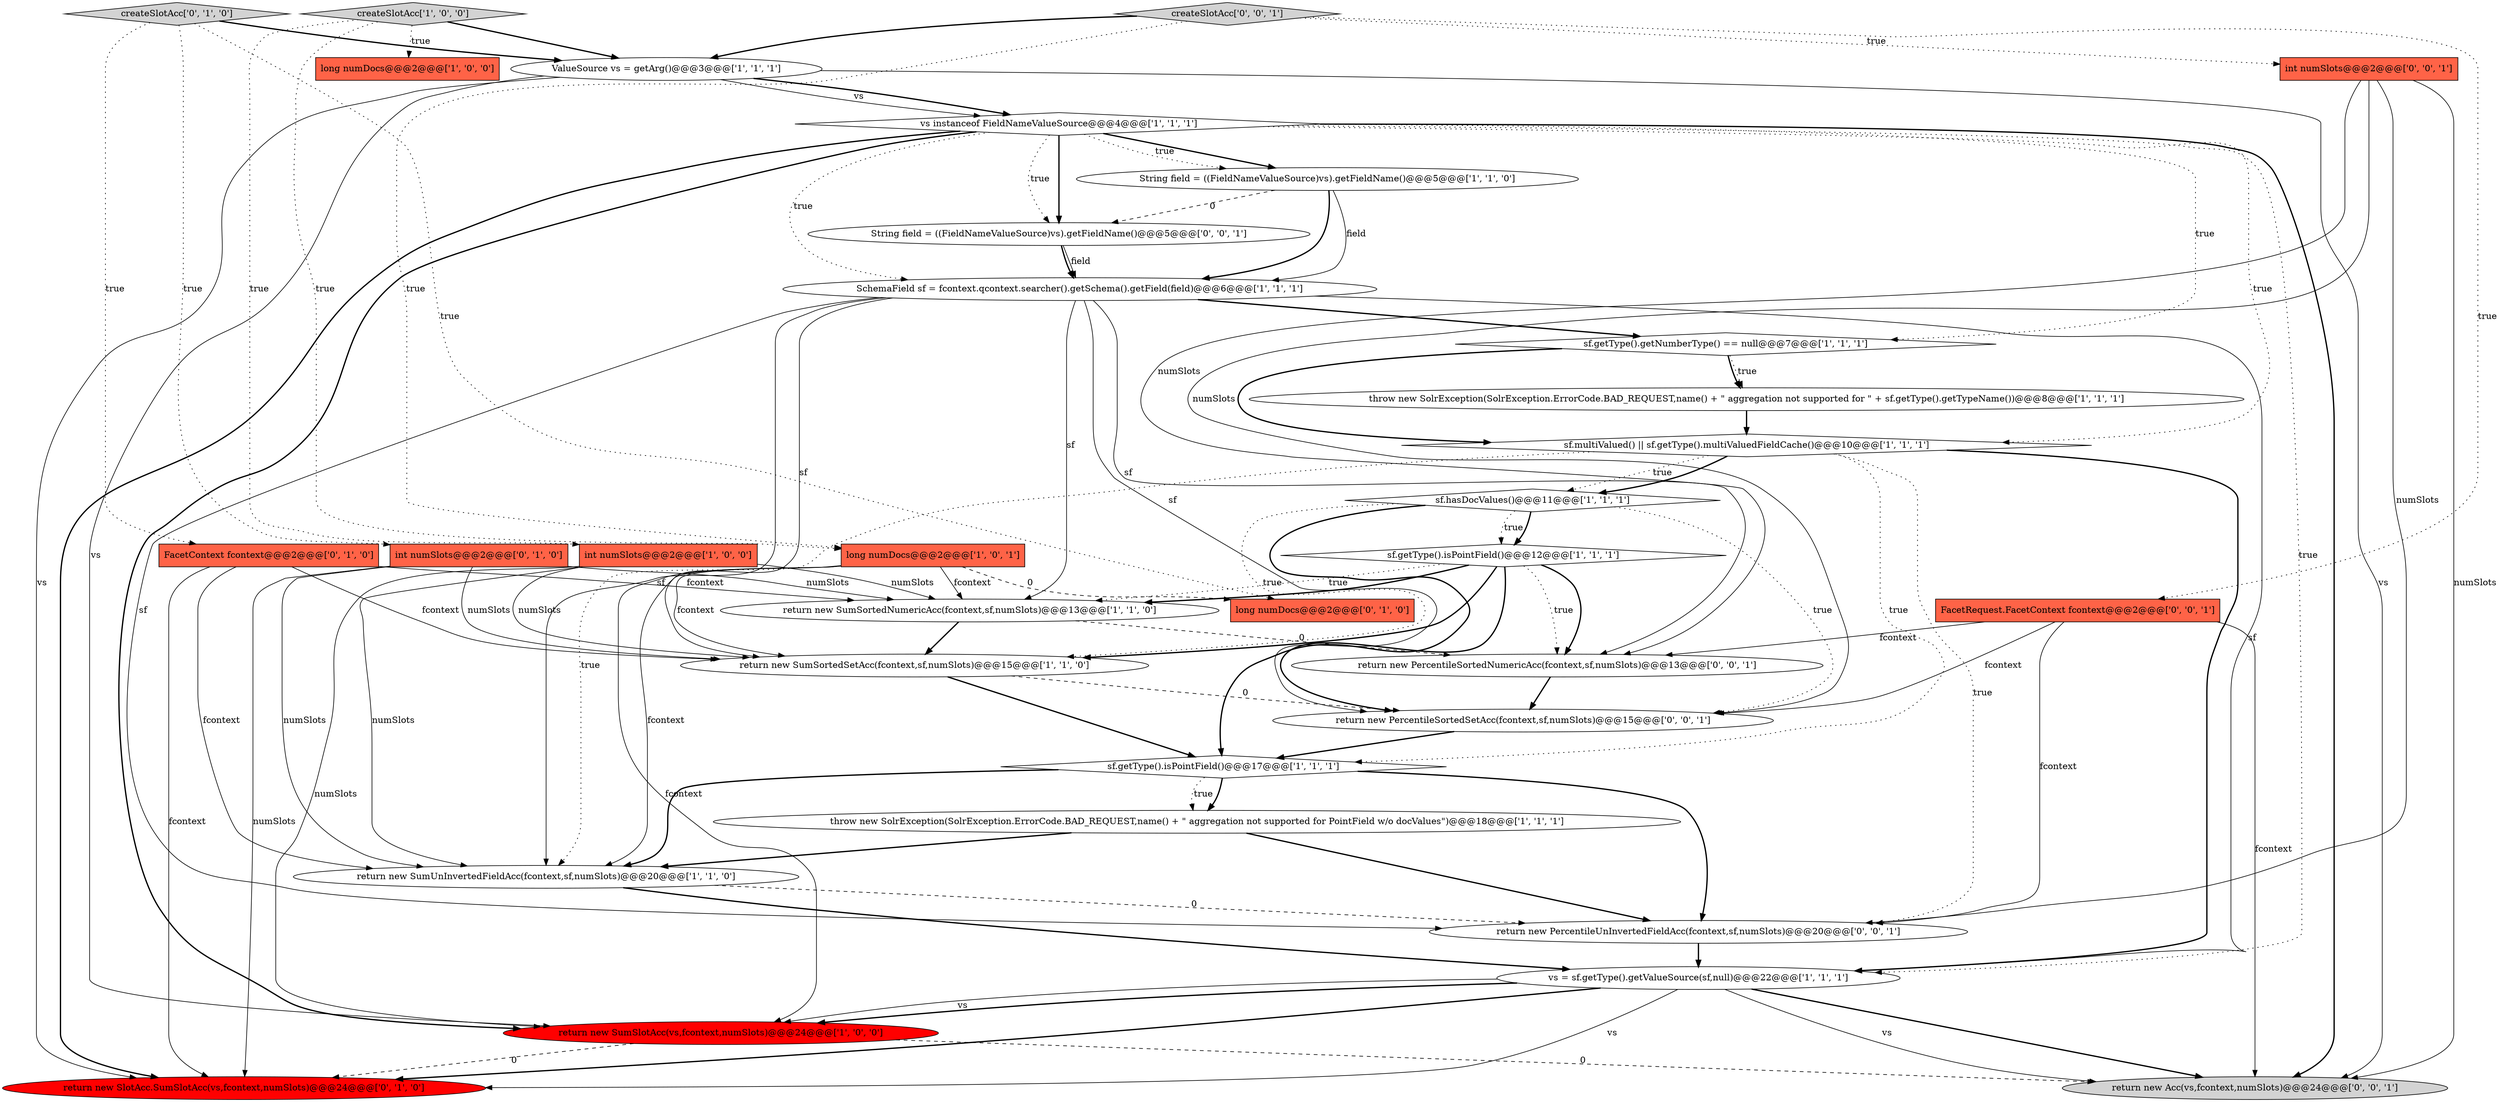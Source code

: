 digraph {
27 [style = filled, label = "int numSlots@@@2@@@['0', '0', '1']", fillcolor = tomato, shape = box image = "AAA0AAABBB3BBB"];
20 [style = filled, label = "createSlotAcc['0', '1', '0']", fillcolor = lightgray, shape = diamond image = "AAA0AAABBB2BBB"];
7 [style = filled, label = "int numSlots@@@2@@@['1', '0', '0']", fillcolor = tomato, shape = box image = "AAA0AAABBB1BBB"];
26 [style = filled, label = "return new PercentileUnInvertedFieldAcc(fcontext,sf,numSlots)@@@20@@@['0', '0', '1']", fillcolor = white, shape = ellipse image = "AAA0AAABBB3BBB"];
30 [style = filled, label = "return new PercentileSortedNumericAcc(fcontext,sf,numSlots)@@@13@@@['0', '0', '1']", fillcolor = white, shape = ellipse image = "AAA0AAABBB3BBB"];
11 [style = filled, label = "long numDocs@@@2@@@['1', '0', '1']", fillcolor = tomato, shape = box image = "AAA0AAABBB1BBB"];
29 [style = filled, label = "return new Acc(vs,fcontext,numSlots)@@@24@@@['0', '0', '1']", fillcolor = lightgray, shape = ellipse image = "AAA0AAABBB3BBB"];
23 [style = filled, label = "return new SlotAcc.SumSlotAcc(vs,fcontext,numSlots)@@@24@@@['0', '1', '0']", fillcolor = red, shape = ellipse image = "AAA1AAABBB2BBB"];
5 [style = filled, label = "sf.hasDocValues()@@@11@@@['1', '1', '1']", fillcolor = white, shape = diamond image = "AAA0AAABBB1BBB"];
13 [style = filled, label = "sf.multiValued() || sf.getType().multiValuedFieldCache()@@@10@@@['1', '1', '1']", fillcolor = white, shape = diamond image = "AAA0AAABBB1BBB"];
18 [style = filled, label = "throw new SolrException(SolrException.ErrorCode.BAD_REQUEST,name() + \" aggregation not supported for \" + sf.getType().getTypeName())@@@8@@@['1', '1', '1']", fillcolor = white, shape = ellipse image = "AAA0AAABBB1BBB"];
10 [style = filled, label = "long numDocs@@@2@@@['1', '0', '0']", fillcolor = tomato, shape = box image = "AAA0AAABBB1BBB"];
12 [style = filled, label = "sf.getType().isPointField()@@@12@@@['1', '1', '1']", fillcolor = white, shape = diamond image = "AAA0AAABBB1BBB"];
17 [style = filled, label = "return new SumUnInvertedFieldAcc(fcontext,sf,numSlots)@@@20@@@['1', '1', '0']", fillcolor = white, shape = ellipse image = "AAA0AAABBB1BBB"];
8 [style = filled, label = "sf.getType().getNumberType() == null@@@7@@@['1', '1', '1']", fillcolor = white, shape = diamond image = "AAA0AAABBB1BBB"];
25 [style = filled, label = "FacetRequest.FacetContext fcontext@@@2@@@['0', '0', '1']", fillcolor = tomato, shape = box image = "AAA0AAABBB3BBB"];
21 [style = filled, label = "FacetContext fcontext@@@2@@@['0', '1', '0']", fillcolor = tomato, shape = box image = "AAA0AAABBB2BBB"];
22 [style = filled, label = "int numSlots@@@2@@@['0', '1', '0']", fillcolor = tomato, shape = box image = "AAA0AAABBB2BBB"];
1 [style = filled, label = "sf.getType().isPointField()@@@17@@@['1', '1', '1']", fillcolor = white, shape = diamond image = "AAA0AAABBB1BBB"];
19 [style = filled, label = "String field = ((FieldNameValueSource)vs).getFieldName()@@@5@@@['1', '1', '0']", fillcolor = white, shape = ellipse image = "AAA0AAABBB1BBB"];
2 [style = filled, label = "vs = sf.getType().getValueSource(sf,null)@@@22@@@['1', '1', '1']", fillcolor = white, shape = ellipse image = "AAA0AAABBB1BBB"];
3 [style = filled, label = "return new SumSortedSetAcc(fcontext,sf,numSlots)@@@15@@@['1', '1', '0']", fillcolor = white, shape = ellipse image = "AAA0AAABBB1BBB"];
31 [style = filled, label = "createSlotAcc['0', '0', '1']", fillcolor = lightgray, shape = diamond image = "AAA0AAABBB3BBB"];
4 [style = filled, label = "createSlotAcc['1', '0', '0']", fillcolor = lightgray, shape = diamond image = "AAA0AAABBB1BBB"];
0 [style = filled, label = "SchemaField sf = fcontext.qcontext.searcher().getSchema().getField(field)@@@6@@@['1', '1', '1']", fillcolor = white, shape = ellipse image = "AAA0AAABBB1BBB"];
14 [style = filled, label = "ValueSource vs = getArg()@@@3@@@['1', '1', '1']", fillcolor = white, shape = ellipse image = "AAA0AAABBB1BBB"];
15 [style = filled, label = "vs instanceof FieldNameValueSource@@@4@@@['1', '1', '1']", fillcolor = white, shape = diamond image = "AAA0AAABBB1BBB"];
28 [style = filled, label = "return new PercentileSortedSetAcc(fcontext,sf,numSlots)@@@15@@@['0', '0', '1']", fillcolor = white, shape = ellipse image = "AAA0AAABBB3BBB"];
9 [style = filled, label = "throw new SolrException(SolrException.ErrorCode.BAD_REQUEST,name() + \" aggregation not supported for PointField w/o docValues\")@@@18@@@['1', '1', '1']", fillcolor = white, shape = ellipse image = "AAA0AAABBB1BBB"];
16 [style = filled, label = "return new SumSortedNumericAcc(fcontext,sf,numSlots)@@@13@@@['1', '1', '0']", fillcolor = white, shape = ellipse image = "AAA0AAABBB1BBB"];
24 [style = filled, label = "long numDocs@@@2@@@['0', '1', '0']", fillcolor = tomato, shape = box image = "AAA1AAABBB2BBB"];
6 [style = filled, label = "return new SumSlotAcc(vs,fcontext,numSlots)@@@24@@@['1', '0', '0']", fillcolor = red, shape = ellipse image = "AAA1AAABBB1BBB"];
32 [style = filled, label = "String field = ((FieldNameValueSource)vs).getFieldName()@@@5@@@['0', '0', '1']", fillcolor = white, shape = ellipse image = "AAA0AAABBB3BBB"];
11->16 [style = solid, label="fcontext"];
2->6 [style = bold, label=""];
32->0 [style = bold, label=""];
4->7 [style = dotted, label="true"];
13->5 [style = dotted, label="true"];
0->2 [style = solid, label="sf"];
0->28 [style = solid, label="sf"];
5->12 [style = dotted, label="true"];
21->16 [style = solid, label="fcontext"];
2->29 [style = solid, label="vs"];
0->17 [style = solid, label="sf"];
27->28 [style = solid, label="numSlots"];
9->26 [style = bold, label=""];
2->23 [style = bold, label=""];
30->28 [style = bold, label=""];
15->8 [style = dotted, label="true"];
32->0 [style = solid, label="field"];
14->23 [style = solid, label="vs"];
21->3 [style = solid, label="fcontext"];
31->27 [style = dotted, label="true"];
0->8 [style = bold, label=""];
22->23 [style = solid, label="numSlots"];
25->26 [style = solid, label="fcontext"];
0->30 [style = solid, label="sf"];
21->23 [style = solid, label="fcontext"];
22->16 [style = solid, label="numSlots"];
31->14 [style = bold, label=""];
7->6 [style = solid, label="numSlots"];
16->3 [style = bold, label=""];
31->25 [style = dotted, label="true"];
13->17 [style = dotted, label="true"];
12->28 [style = bold, label=""];
20->24 [style = dotted, label="true"];
27->30 [style = solid, label="numSlots"];
8->18 [style = bold, label=""];
15->2 [style = dotted, label="true"];
22->17 [style = solid, label="numSlots"];
25->29 [style = solid, label="fcontext"];
9->17 [style = bold, label=""];
20->14 [style = bold, label=""];
5->3 [style = dotted, label="true"];
31->11 [style = dotted, label="true"];
1->17 [style = bold, label=""];
0->26 [style = solid, label="sf"];
15->13 [style = dotted, label="true"];
5->1 [style = bold, label=""];
17->2 [style = bold, label=""];
11->6 [style = solid, label="fcontext"];
25->30 [style = solid, label="fcontext"];
14->15 [style = solid, label="vs"];
19->0 [style = solid, label="field"];
13->5 [style = bold, label=""];
0->3 [style = solid, label="sf"];
8->18 [style = dotted, label="true"];
27->29 [style = solid, label="numSlots"];
14->15 [style = bold, label=""];
20->22 [style = dotted, label="true"];
19->32 [style = dashed, label="0"];
15->29 [style = bold, label=""];
4->14 [style = bold, label=""];
3->28 [style = dashed, label="0"];
3->1 [style = bold, label=""];
14->29 [style = solid, label="vs"];
4->10 [style = dotted, label="true"];
13->26 [style = dotted, label="true"];
4->11 [style = dotted, label="true"];
15->19 [style = bold, label=""];
15->0 [style = dotted, label="true"];
1->9 [style = bold, label=""];
19->0 [style = bold, label=""];
15->32 [style = dotted, label="true"];
16->30 [style = dashed, label="0"];
21->17 [style = solid, label="fcontext"];
1->9 [style = dotted, label="true"];
14->6 [style = solid, label="vs"];
27->26 [style = solid, label="numSlots"];
12->3 [style = bold, label=""];
5->28 [style = dotted, label="true"];
0->16 [style = solid, label="sf"];
7->16 [style = solid, label="numSlots"];
8->13 [style = bold, label=""];
13->2 [style = bold, label=""];
15->23 [style = bold, label=""];
12->30 [style = bold, label=""];
15->6 [style = bold, label=""];
11->3 [style = solid, label="fcontext"];
2->23 [style = solid, label="vs"];
25->28 [style = solid, label="fcontext"];
12->16 [style = bold, label=""];
28->1 [style = bold, label=""];
20->21 [style = dotted, label="true"];
1->26 [style = bold, label=""];
12->30 [style = dotted, label="true"];
22->3 [style = solid, label="numSlots"];
7->3 [style = solid, label="numSlots"];
13->1 [style = dotted, label="true"];
26->2 [style = bold, label=""];
6->29 [style = dashed, label="0"];
12->16 [style = dotted, label="true"];
5->12 [style = bold, label=""];
7->17 [style = solid, label="numSlots"];
15->19 [style = dotted, label="true"];
11->24 [style = dashed, label="0"];
18->13 [style = bold, label=""];
17->26 [style = dashed, label="0"];
2->6 [style = solid, label="vs"];
11->17 [style = solid, label="fcontext"];
15->32 [style = bold, label=""];
2->29 [style = bold, label=""];
6->23 [style = dashed, label="0"];
}
